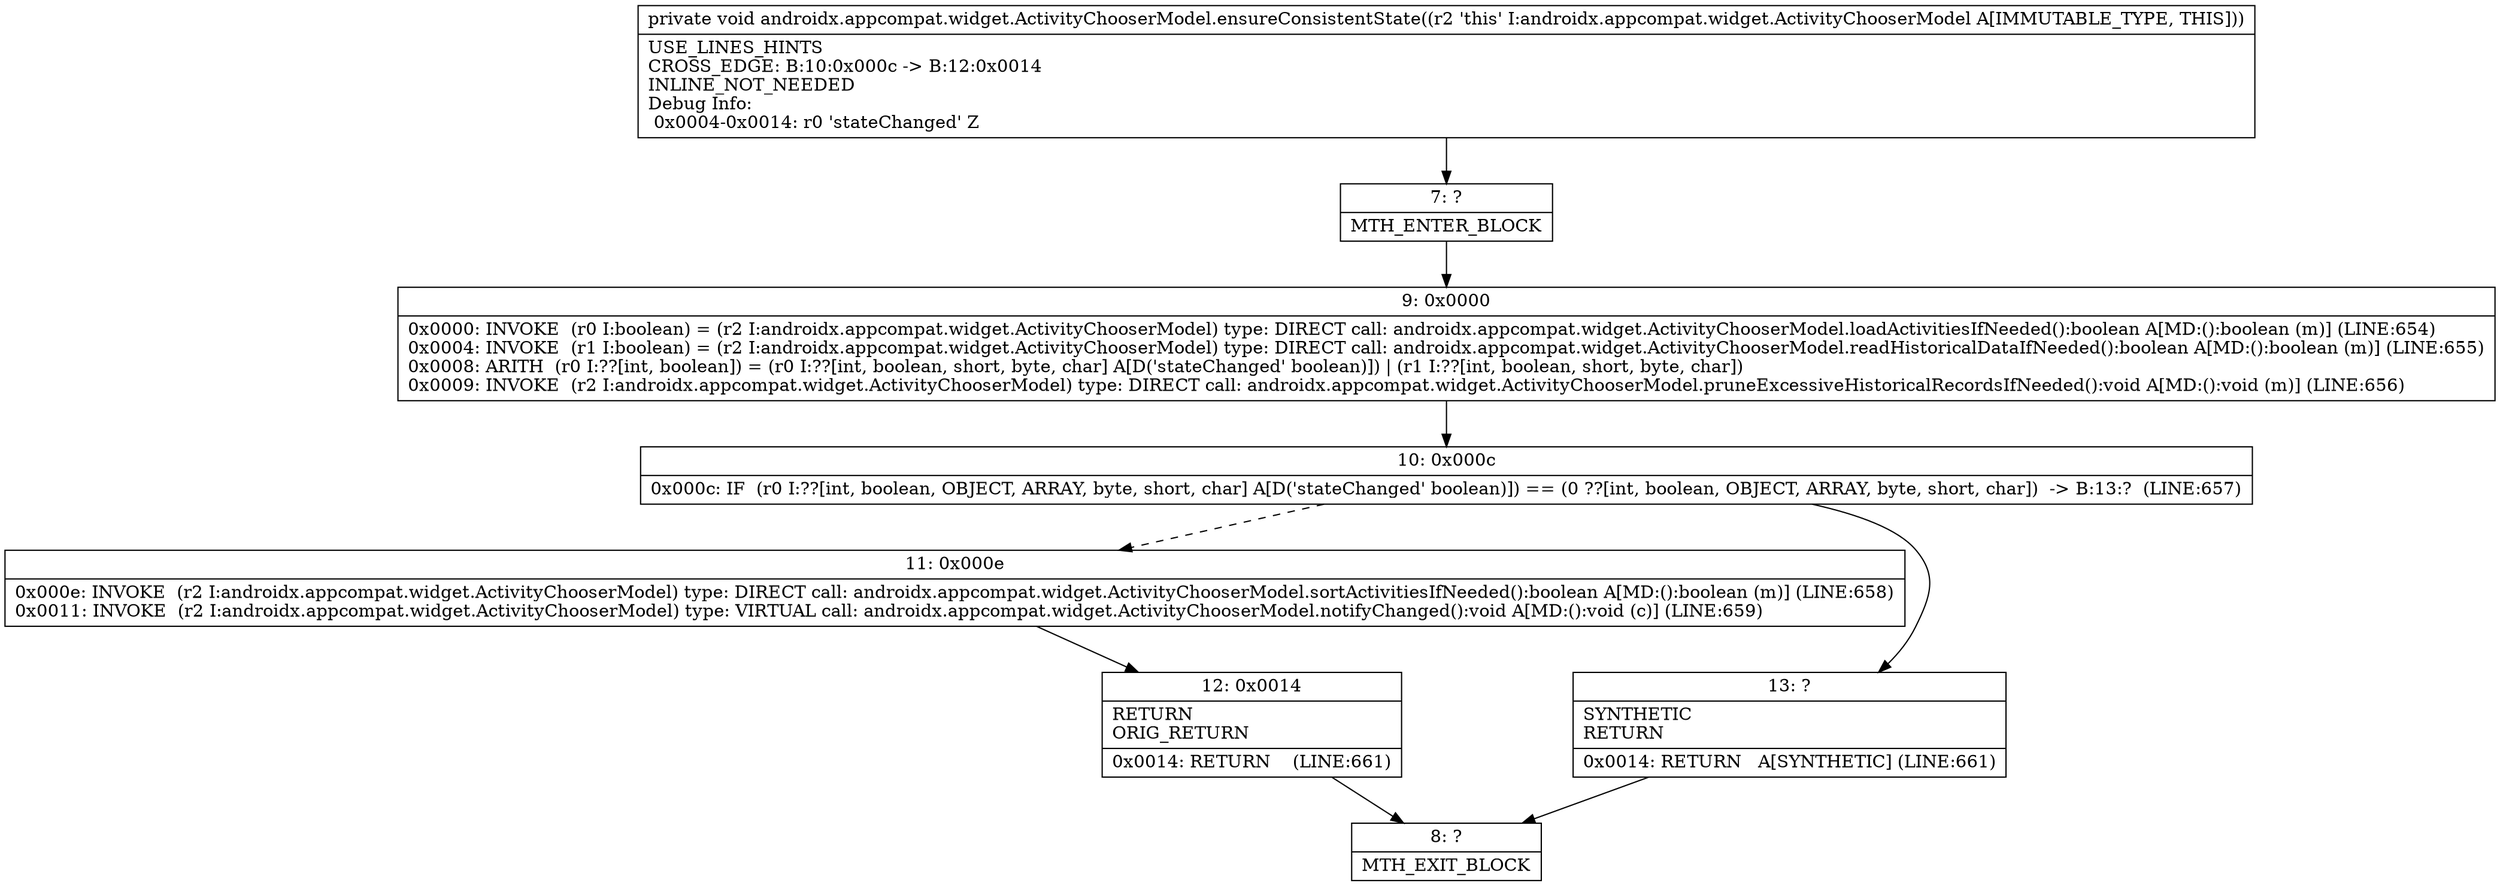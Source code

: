 digraph "CFG forandroidx.appcompat.widget.ActivityChooserModel.ensureConsistentState()V" {
Node_7 [shape=record,label="{7\:\ ?|MTH_ENTER_BLOCK\l}"];
Node_9 [shape=record,label="{9\:\ 0x0000|0x0000: INVOKE  (r0 I:boolean) = (r2 I:androidx.appcompat.widget.ActivityChooserModel) type: DIRECT call: androidx.appcompat.widget.ActivityChooserModel.loadActivitiesIfNeeded():boolean A[MD:():boolean (m)] (LINE:654)\l0x0004: INVOKE  (r1 I:boolean) = (r2 I:androidx.appcompat.widget.ActivityChooserModel) type: DIRECT call: androidx.appcompat.widget.ActivityChooserModel.readHistoricalDataIfNeeded():boolean A[MD:():boolean (m)] (LINE:655)\l0x0008: ARITH  (r0 I:??[int, boolean]) = (r0 I:??[int, boolean, short, byte, char] A[D('stateChanged' boolean)]) \| (r1 I:??[int, boolean, short, byte, char]) \l0x0009: INVOKE  (r2 I:androidx.appcompat.widget.ActivityChooserModel) type: DIRECT call: androidx.appcompat.widget.ActivityChooserModel.pruneExcessiveHistoricalRecordsIfNeeded():void A[MD:():void (m)] (LINE:656)\l}"];
Node_10 [shape=record,label="{10\:\ 0x000c|0x000c: IF  (r0 I:??[int, boolean, OBJECT, ARRAY, byte, short, char] A[D('stateChanged' boolean)]) == (0 ??[int, boolean, OBJECT, ARRAY, byte, short, char])  \-\> B:13:?  (LINE:657)\l}"];
Node_11 [shape=record,label="{11\:\ 0x000e|0x000e: INVOKE  (r2 I:androidx.appcompat.widget.ActivityChooserModel) type: DIRECT call: androidx.appcompat.widget.ActivityChooserModel.sortActivitiesIfNeeded():boolean A[MD:():boolean (m)] (LINE:658)\l0x0011: INVOKE  (r2 I:androidx.appcompat.widget.ActivityChooserModel) type: VIRTUAL call: androidx.appcompat.widget.ActivityChooserModel.notifyChanged():void A[MD:():void (c)] (LINE:659)\l}"];
Node_12 [shape=record,label="{12\:\ 0x0014|RETURN\lORIG_RETURN\l|0x0014: RETURN    (LINE:661)\l}"];
Node_8 [shape=record,label="{8\:\ ?|MTH_EXIT_BLOCK\l}"];
Node_13 [shape=record,label="{13\:\ ?|SYNTHETIC\lRETURN\l|0x0014: RETURN   A[SYNTHETIC] (LINE:661)\l}"];
MethodNode[shape=record,label="{private void androidx.appcompat.widget.ActivityChooserModel.ensureConsistentState((r2 'this' I:androidx.appcompat.widget.ActivityChooserModel A[IMMUTABLE_TYPE, THIS]))  | USE_LINES_HINTS\lCROSS_EDGE: B:10:0x000c \-\> B:12:0x0014\lINLINE_NOT_NEEDED\lDebug Info:\l  0x0004\-0x0014: r0 'stateChanged' Z\l}"];
MethodNode -> Node_7;Node_7 -> Node_9;
Node_9 -> Node_10;
Node_10 -> Node_11[style=dashed];
Node_10 -> Node_13;
Node_11 -> Node_12;
Node_12 -> Node_8;
Node_13 -> Node_8;
}

